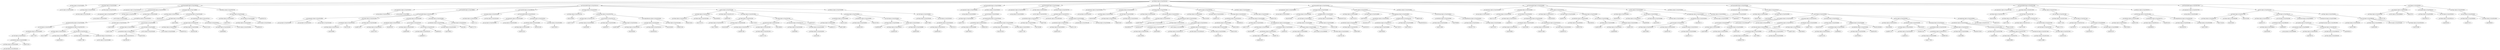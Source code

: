 strict digraph  {
<_ast.Str object at 0xa33434d50>;
<_ast.Expr object at 0xa33434b50>;
<_ast.Store object at 0x10295c290>;
<_ast.Name object at 0xa334342d0>;
<_ast.Num object at 0xa33434290>;
<_ast.Assign object at 0xa33019850>;
<_ast.arguments object at 0xa33434510>;
<_ast.arg object at 0xa33434810>;
<_ast.arguments object at 0xa33434450>;
<_ast.Str object at 0xa33434890>;
<_ast.Expr object at 0xa334343d0>;
<_ast.Load object at 0x10295c1d0>;
<_ast.Name object at 0xa33434a90>;
<_ast.Attribute object at 0xa334346d0>;
Load9797434;
<_ast.Call object at 0xa33434a10>;
<_ast.Attribute object at 0xa33434650>;
Load7737637;
<_ast.Call object at 0xa33434990>;
<_ast.Name object at 0xa33434b10>;
Store213899;
<_ast.Name object at 0xa33434b90>;
Load2204333;
<_ast.Name object at 0xa33434850>;
Load3077008;
<_ast.Str object at 0xa334348d0>;
<_ast.keyword object at 0xa33434c10>;
<_ast.Call object at 0xa334347d0>;
<_ast.comprehension object at 0xa33434750>;
<_ast.GeneratorExp object at 0xa334345d0>;
<_ast.YieldFrom object at 0xa33434910>;
<_ast.Expr object at 0xa33434490>;
<_ast.FunctionDef object at 0xa334341d0>;
<_ast.Name object at 0xa33436a50>;
Store6545791;
<_ast.Name object at 0xa33434c50>;
Load5209646;
<_ast.Name object at 0xa33434d90>;
Load2114481;
<_ast.Name object at 0xa33434710>;
Load7890128;
<_ast.Attribute object at 0xa33434550>;
Load3235025;
<_ast.Str object at 0xa33434cd0>;
<_ast.Str object at 0xa33434ed0>;
<_ast.Call object at 0xa33434f50>;
<_ast.Call object at 0xa334340d0>;
<_ast.Tuple object at 0xa33434950>;
Load3139084;
<_ast.Name object at 0xa33434690>;
Store6978214;
<_ast.Name object at 0xa334349d0>;
Store4501008;
<_ast.Tuple object at 0xa33434790>;
Store5125183;
<_ast.Name object at 0xa33434350>;
Load9568061;
<_ast.Str object at 0xa33434590>;
<_ast.Call object at 0xa33434610>;
<_ast.comprehension object at 0xa1ad7cb10>;
<_ast.ListComp object at 0xa33434c90>;
<_ast.Assign object at 0xa17a0df50>;
<_ast.Name object at 0xa33434d10>;
Load2245813;
<_ast.Name object at 0xa334344d0>;
Load8046232;
<_ast.Str object at 0xa33434e50>;
<_ast.Call object at 0xa33434bd0>;
<_ast.Tuple object at 0xa33434a50>;
Load3381762;
<_ast.Return object at 0xa33035790>;
<_ast.FunctionDef object at 0xa19462f10>;
<_ast.arg object at 0xa33434050>;
<_ast.arg object at 0xa333fff50>;
<_ast.arguments object at 0xa33434f10>;
<_ast.arg object at 0xa33432f50>;
<_ast.arg object at 0xa33432f10>;
<_ast.arg object at 0xa33432ed0>;
<_ast.arguments object at 0xa33432f90>;
<_ast.Name object at 0xa33432e10>;
Load1464983;
<_ast.Attribute object at 0xa33432e50>;
Store792166;
<_ast.Name object at 0xa33432dd0>;
Load8874329;
<_ast.Assign object at 0xa33432e90>;
<_ast.Name object at 0xa33432d10>;
Load1073872;
<_ast.Attribute object at 0xa33432d50>;
Store9633557;
<_ast.Name object at 0xa33432c90>;
Load9039058;
<_ast.Name object at 0xa33432c10>;
Load6966727;
<_ast.List object at 0xa33432c50>;
Load965443;
<_ast.Call object at 0xa33432cd0>;
<_ast.Assign object at 0xa33432d90>;
<_ast.Name object at 0xa33432b50>;
Load7049814;
<_ast.Attribute object at 0xa33432b90>;
Store2681;
<_ast.Name object at 0xa33432b10>;
Load6731778;
<_ast.Assign object at 0xa33432bd0>;
<_ast.FunctionDef object at 0xa33432fd0>;
<_ast.ClassDef object at 0xa333ff650>;
<_ast.Name object at 0xa33432a90>;
Store272112;
<_ast.Num object at 0xa33432a50>;
<_ast.Assign object at 0xa33432ad0>;
<_ast.arg object at 0xa33432990>;
<_ast.arg object at 0xa33432950>;
<_ast.arguments object at 0xa334329d0>;
<_ast.Name object at 0xa33432890>;
Load5914216;
<_ast.Attribute object at 0xa334328d0>;
Store9104108;
<_ast.Name object at 0xa33432850>;
Load3789194;
<_ast.Assign object at 0xa33432910>;
<_ast.FunctionDef object at 0xa33432a10>;
<_ast.ClassDef object at 0xa28d881d0>;
<_ast.Name object at 0xa334327d0>;
Store2226059;
<_ast.Name object at 0xa33432750>;
Load2275128;
<_ast.Name object at 0xa334326d0>;
Load5363807;
<_ast.Name object at 0xa33432690>;
Load9582877;
<_ast.Name object at 0xa33432610>;
Load9879864;
<_ast.Call object at 0xa33432710>;
<_ast.Name object at 0xa33432550>;
Store5938364;
<_ast.Name object at 0xa33432510>;
Store9626354;
<_ast.Tuple object at 0xa33432590>;
Store8169409;
<_ast.Name object at 0xa334324d0>;
Load6023168;
<_ast.comprehension object at 0xa334325d0>;
<_ast.DictComp object at 0xa33432790>;
<_ast.Assign object at 0xa33432810>;
<_ast.Name object at 0xa33432410>;
Store6524618;
<_ast.Name object at 0xa334323d0>;
Store7457679;
<_ast.Tuple object at 0xa33432450>;
Store4838553;
<_ast.Name object at 0xa3301c110>;
Load8205282;
<_ast.Name object at 0xa33432310>;
Store7780485;
<_ast.Name object at 0xa334322d0>;
Store3626955;
<_ast.Tuple object at 0xa33432350>;
Store3736333;
<_ast.Name object at 0xa33432210>;
Load3907438;
<_ast.Name object at 0xa33432190>;
Load7417220;
<_ast.Index object at 0xa334321d0>;
<_ast.Subscript object at 0xa33432250>;
Load1468828;
<_ast.Name object at 0xa334320d0>;
Load400995;
<_ast.Name object at 0xa33432050>;
Load334295;
<_ast.Index object at 0xa33432090>;
<_ast.Subscript object at 0xa33432110>;
Load8003173;
<_ast.Tuple object at 0xa33432290>;
Load9163237;
<_ast.Assign object at 0xa33432390>;
<_ast.Name object at 0xa33430f90>;
Load6743690;
<_ast.Attribute object at 0xa33430fd0>;
Store3514189;
<_ast.Name object at 0xa33430f10>;
Load4441456;
<_ast.Attribute object at 0xa33430f50>;
Store2587992;
<_ast.Name object at 0xa33430e90>;
Load9990493;
<_ast.Name object at 0xa33430e10>;
Load4952529;
<_ast.Name object at 0xa33430dd0>;
Load9455368;
<_ast.Set object at 0xa33430e50>;
<_ast.Call object at 0xa33430ed0>;
<_ast.Assign object at 0xa3334d950>;
<_ast.For object at 0xa33432490>;
<_ast.Name object at 0xa33430cd0>;
Load3776835;
<_ast.Name object at 0xa33430c10>;
Load9950185;
<_ast.Attribute object at 0xa33430c50>;
Load754213;
<_ast.Call object at 0xa33430c90>;
<_ast.Call object at 0xa33430d50>;
<_ast.Return object at 0xa33430d90>;
<_ast.FunctionDef object at 0xa33434110>;
<_ast.arg object at 0xa33430b50>;
<_ast.arguments object at 0xa33430b90>;
<_ast.Name object at 0xa33430a90>;
Load5375321;
<_ast.Name object at 0xa334309d0>;
Load9709870;
<_ast.Attribute object at 0xa33430a10>;
Load8633426;
<_ast.Name object at 0xa33430950>;
Store1497436;
<_ast.Name object at 0xa33430910>;
Load1577526;
<_ast.comprehension object at 0xa33430990>;
<_ast.GeneratorExp object at 0xa33430a50>;
<_ast.Call object at 0xa33430ad0>;
<_ast.Return object at 0xa33430b10>;
<_ast.FunctionDef object at 0xa33430bd0>;
<_ast.arg object at 0xa33430850>;
<_ast.arguments object at 0xa33430890>;
<_ast.Str object at 0xa334307d0>;
<_ast.Expr object at 0xa33430810>;
<_ast.Name object at 0xa334306d0>;
Load7494388;
<_ast.Attribute object at 0xa33430710>;
Load374581;
<_ast.FloorDiv object at 0x1029615d0>;
<_ast.Name object at 0xa33430610>;
Load8325418;
<_ast.Attribute object at 0xa33430650>;
Load3411165;
<_ast.Add object at 0x10295cc90>;
<_ast.Num object at 0xa334305d0>;
<_ast.BinOp object at 0xa33430690>;
<_ast.BinOp object at 0xa33430750>;
<_ast.Return object at 0xa33430790>;
<_ast.FunctionDef object at 0xa334308d0>;
<_ast.arg object at 0xa33430550>;
<_ast.arguments object at 0xa33430590>;
<_ast.Name object at 0xa334304d0>;
Store9418650;
<_ast.Name object at 0xa33430450>;
Load9143457;
<_ast.Name object at 0xa33430410>;
Load3650306;
<_ast.Call object at 0xa33430490>;
<_ast.Assign object at 0xa33430510>;
<_ast.Name object at 0xa33430390>;
Store2663798;
<_ast.Name object at 0xa33430310>;
Load9679598;
<_ast.Name object at 0xa33430290>;
Store4898143;
<_ast.Name object at 0xa33430250>;
Load2865109;
<_ast.Name object at 0xa33430190>;
Load1292995;
<_ast.Attribute object at 0xa334301d0>;
Load5938360;
<_ast.Gt object at 0x102961d90>;
<_ast.Name object at 0xa33430110>;
Load8070322;
<_ast.Mult object at 0x10295ce10>;
<_ast.Name object at 0xa334300d0>;
Load2165332;
<_ast.BinOp object at 0xa33430150>;
<_ast.Compare object at 0xa33430210>;
<_ast.comprehension object at 0xa334302d0>;
<_ast.ListComp object at 0xa33430350>;
<_ast.Assign object at 0xa334303d0>;
<_ast.Name object at 0xa33430090>;
Store2228109;
<_ast.Name object at 0xa33430050>;
Load8533116;
<_ast.Name object at 0xa3342df90>;
Load2155302;
<_ast.Attribute object at 0xa3342db90>;
Load9104298;
<_ast.Attribute object at 0xa3342dc10>;
Store6669223;
<_ast.Name object at 0xa3342df10>;
Load6173213;
<_ast.Name object at 0xa3342de90>;
Store5029898;
<_ast.Name object at 0xa3342ddd0>;
Load8181827;
<_ast.Attribute object at 0xa3342de10>;
Load861744;
<_ast.Attribute object at 0xa3342de50>;
Load569126;
<_ast.Name object at 0xa3342dd50>;
Load6204339;
<_ast.In object at 0x1029690d0>;
<_ast.Name object at 0xa3342dd10>;
Load7301148;
<_ast.Compare object at 0xa3342dd90>;
<_ast.comprehension object at 0xa3342ded0>;
<_ast.ListComp object at 0xa3342df50>;
<_ast.Assign object at 0xa33391cd0>;
<_ast.For object at 0xa333bb550>;
<_ast.Name object at 0xa3342dc90>;
Load2679746;
<_ast.Return object at 0xa3342dcd0>;
<_ast.FunctionDef object at 0xa330353d0>;
<_ast.arg object at 0xa3342db10>;
<_ast.arguments object at 0xa3342db50>;
<_ast.Name object at 0xa3342da90>;
Store2942682;
<_ast.Name object at 0xa3342d9d0>;
Load667917;
<_ast.Name object at 0xa3342d990>;
Load2331388;
<_ast.Call object at 0xa3342da10>;
<_ast.Num object at 0xa3342d950>;
<_ast.BinOp object at 0xa3342da50>;
FloorDiv6073219;
<_ast.Assign object at 0xa3342dad0>;
<_ast.Name object at 0xa3342d8d0>;
Store7301378;
<_ast.Name object at 0xa3342d890>;
Load4786100;
<_ast.Name object at 0xa3342d790>;
Load8193687;
<_ast.Attribute object at 0xa3342d7d0>;
Load5039474;
<_ast.Attribute object at 0xa3342d810>;
Store4061074;
<_ast.Name object at 0xa3342d6d0>;
Load9788300;
<_ast.Attribute object at 0xa3342d710>;
Load1700575;
<_ast.Name object at 0xa3342d690>;
Load2793910;
<_ast.BinOp object at 0xa3342d750>;
FloorDiv8526124;
<_ast.AugAssign object at 0xa3342d850>;
Add9334180;
<_ast.For object at 0xa3342d910>;
<_ast.Name object at 0xa3342d590>;
Load2114848;
<_ast.Attribute object at 0xa3342d5d0>;
Load7960609;
<_ast.Name object at 0xa3342d510>;
Store3017750;
<_ast.Name object at 0xa3342d4d0>;
Load7970027;
<_ast.comprehension object at 0xa3342d550>;
<_ast.SetComp object at 0xa3342d610>;
<_ast.Return object at 0xa3342d650>;
<_ast.FunctionDef object at 0xa3342dc50>;
<_ast.arg object at 0xa3342d410>;
<_ast.arguments object at 0xa3342d450>;
<_ast.Name object at 0xa3342d390>;
Store7221745;
<_ast.Name object at 0xa3342d310>;
Load498792;
<_ast.Name object at 0xa3342d250>;
Load2363884;
<_ast.Attribute object at 0xa3342d290>;
Load4329902;
<_ast.Name object at 0xa3342d1d0>;
Store3074568;
<_ast.Name object at 0xa3342d190>;
Load4959716;
<_ast.comprehension object at 0xa3342d210>;
<_ast.GeneratorExp object at 0xa3342d2d0>;
<_ast.Call object at 0xa3342d350>;
<_ast.Assign object at 0xa3342d3d0>;
<_ast.Name object at 0xa3342d110>;
Store5395189;
<_ast.Name object at 0xa3342d0d0>;
Load5007109;
<_ast.Name object at 0xa333f67d0>;
Load6478758;
<_ast.Attribute object at 0xa332acdd0>;
Store5689331;
<_ast.Name object at 0xa33429f90>;
Load6420599;
<_ast.Name object at 0xa33429f10>;
Load8396059;
<_ast.Attribute object at 0xa33429f50>;
Load8521818;
<_ast.Call object at 0xa33429fd0>;
<_ast.Assign object at 0xa3342d090>;
<_ast.For object at 0xa3342d150>;
<_ast.Name object at 0xa33429e90>;
Store6330979;
<_ast.Name object at 0xa33429e10>;
Load4993065;
<_ast.Name object at 0xa33429dd0>;
Load1348792;
<_ast.Num object at 0xa33429d90>;
<_ast.Call object at 0xa33429e50>;
<_ast.Name object at 0xa33429c90>;
Load5140803;
<_ast.Name object at 0xa33429c50>;
Load2847933;
<_ast.Name object at 0xa33429bd0>;
Load2642273;
<_ast.keyword object at 0xa33429c10>;
<_ast.Call object at 0xa33429cd0>;
<_ast.Attribute object at 0xa33429d10>;
Store4066737;
<_ast.Num object at 0xa33429b90>;
<_ast.AugAssign object at 0xa33429d50>;
Add5606977;
<_ast.For object at 0xa33429ed0>;
<_ast.Name object at 0xa33429b10>;
Load9630780;
<_ast.Return object at 0xa33429b50>;
<_ast.FunctionDef object at 0xa3342d490>;
<_ast.arg object at 0xa33429a50>;
<_ast.arguments object at 0xa33429a90>;
<_ast.Name object at 0xa334299d0>;
Store8274853;
<_ast.Name object at 0xa33429990>;
Load1566828;
<_ast.Name object at 0xa33429890>;
Load4780084;
<_ast.Name object at 0xa33429810>;
Load4097991;
<_ast.Attribute object at 0xa33429850>;
Load6761905;
<_ast.Call object at 0xa334298d0>;
<_ast.Eq object at 0x102961a90>;
<_ast.Num object at 0xa33429790>;
<_ast.Compare object at 0xa33429910>;
<_ast.Name object at 0xa33429650>;
Load9407790;
<_ast.Attribute object at 0xa33429690>;
Load1788901;
<_ast.Num object at 0xa334295d0>;
<_ast.Index object at 0xa33429610>;
<_ast.Subscript object at 0xa334296d0>;
Load9757405;
<_ast.Attribute object at 0xa33429710>;
Store9752789;
<_ast.Name object at 0xa33429550>;
Load1048615;
<_ast.Attribute object at 0xa33429590>;
Load8577026;
<_ast.Assign object at 0xa33429750>;
<_ast.Name object at 0xa334294d0>;
Store4978974;
<_ast.Name object at 0xa33429410>;
Load7811032;
<_ast.Attribute object at 0xa33429450>;
Load8088613;
<_ast.Name object at 0xa33429390>;
Load7005002;
<_ast.Attribute object at 0xa334293d0>;
Load5910876;
<_ast.BinOp object at 0xa33429490>;
FloorDiv3849496;
<_ast.Assign object at 0xa33429510>;
<_ast.Name object at 0xa33429310>;
Store4488461;
<_ast.Name object at 0xa33429250>;
Load9957279;
<_ast.Attribute object at 0xa33429290>;
Load1954878;
<_ast.Name object at 0xa33429190>;
Load962613;
<_ast.Attribute object at 0xa334291d0>;
Store8427621;
<_ast.Name object at 0xa334290d0>;
Load2777393;
<_ast.Attribute object at 0xa33429110>;
Load8801855;
<_ast.Name object at 0xa33429090>;
Load520806;
<_ast.BinOp object at 0xa33429150>;
FloorDiv6720937;
<_ast.Assign object at 0xa33429210>;
<_ast.For object at 0xa33429350>;
<_ast.Name object at 0xa33427f90>;
Load8245096;
<_ast.Name object at 0xa33427f10>;
Load9230080;
<_ast.Attribute object at 0xa33427f50>;
Load9410216;
<_ast.Name object at 0xa33427e50>;
Load1314668;
<_ast.keyword object at 0xa33427ed0>;
<_ast.Call object at 0xa33427fd0>;
<_ast.Attribute object at 0xa33345ad0>;
Store1284280;
<_ast.Num object at 0xa33427e10>;
<_ast.AugAssign object at 0xa33429050>;
Add245278;
<_ast.If object at 0xa33429950>;
<_ast.For object at 0xa33429a10>;
<_ast.FunctionDef object at 0xa33429ad0>;
<_ast.arguments object at 0xa33427d90>;
<_ast.Name object at 0xa33427d10>;
Store3106903;
<_ast.Name object at 0xa33427c90>;
Load7215812;
<_ast.Name object at 0xa33427c10>;
Load7251463;
<_ast.Name object at 0xa33427b50>;
Load2053165;
<_ast.Call object at 0xa33427b90>;
<_ast.Starred object at 0xa33427bd0>;
Load1147745;
<_ast.Call object at 0xa33427c50>;
<_ast.Call object at 0xa33427cd0>;
<_ast.Assign object at 0xa33427d50>;
<_ast.Name object at 0xa33427a90>;
Load4771240;
<_ast.Name object at 0xa33427a10>;
Load7690147;
<_ast.Name object at 0xa3309d050>;
Load1843974;
<_ast.Name object at 0xa3309d0d0>;
Load5501297;
<_ast.Call object at 0xa3309d390>;
<_ast.Call object at 0xa33427a50>;
<_ast.Call object at 0xa33427ad0>;
<_ast.Expr object at 0xa33427b10>;
<_ast.Name object at 0xa19528a10>;
Load5763945;
<_ast.Attribute object at 0xa3301ed90>;
Load5521928;
<_ast.Name object at 0xa33052110>;
Load9488913;
<_ast.Attribute object at 0xa32b44710>;
Load4922435;
<_ast.Name object at 0xa330520d0>;
Store3038704;
<_ast.Name object at 0xa33052090>;
Load2233059;
<_ast.comprehension object at 0xa33052050>;
<_ast.DictComp object at 0xa3301e3d0>;
<_ast.Return object at 0xa3309d750>;
<_ast.FunctionDef object at 0xa33427dd0>;
<_ast.arg object at 0xa32b1de90>;
<_ast.arguments object at 0xa32b197d0>;
<_ast.Name object at 0xa32b6c250>;
Store7345180;
<_ast.Name object at 0xa32b6cfd0>;
Store9160847;
<_ast.Tuple object at 0xa32b720d0>;
Store1623568;
<_ast.Name object at 0xa330a3410>;
Load9410175;
<_ast.Name object at 0xa3308bf10>;
Load3585963;
<_ast.Attribute object at 0xa3308b190>;
Load9985897;
<_ast.Call object at 0xa330a33d0>;
<_ast.arg object at 0xa32b6ed90>;
<_ast.arguments object at 0xa32b6e990>;
<_ast.Name object at 0xa3306e290>;
Load7965752;
<_ast.Num object at 0xa32b39190>;
<_ast.Index object at 0xa33085510>;
<_ast.Subscript object at 0xa330815d0>;
Load3490318;
<_ast.Lambda object at 0xa33074c50>;
<_ast.keyword object at 0xa33098850>;
<_ast.NameConstant object at 0xa33061990>;
<_ast.keyword object at 0xa33078b90>;
<_ast.Call object at 0xa32b6cc10>;
<_ast.Name object at 0xa32b56590>;
Load7675996;
<_ast.Name object at 0xa33069390>;
Load5929603;
<_ast.Str object at 0xa33020ad0>;
<_ast.Name object at 0xa33020190>;
Load7676388;
<_ast.Call object at 0xa32fdb290>;
<_ast.Expr object at 0xa3335e650>;
<_ast.For object at 0xa32b13910>;
<_ast.FunctionDef object at 0xa33037050>;
<_ast.Name object at 0xa33054fd0>;
Load1701764;
<_ast.Str object at 0xa32b68b50>;
<_ast.Compare object at 0xa33020f50>;
Eq4447876;
<_ast.Name object at 0xa33035f90>;
Store3036170;
<_ast.Name object at 0xa33035110>;
Load5558163;
<_ast.Call object at 0xa33035610>;
<_ast.Assign object at 0xa33035c10>;
<_ast.Name object at 0xa33056050>;
Load2074747;
<_ast.Name object at 0xa3302c850>;
Load7898239;
<_ast.Call object at 0xa330355d0>;
<_ast.Expr object at 0xa33035650>;
<_ast.If object at 0xa33020f10>;
<_ast.Module object at 0xa33434150>;
<_ast.Expr object at 0xa33434b50> -> <_ast.Str object at 0xa33434d50>;
<_ast.Name object at 0xa334342d0> -> <_ast.Store object at 0x10295c290>;
<_ast.Assign object at 0xa33019850> -> <_ast.Name object at 0xa334342d0>;
<_ast.Assign object at 0xa33019850> -> <_ast.Num object at 0xa33434290>;
<_ast.arguments object at 0xa33434450> -> <_ast.arg object at 0xa33434810>;
<_ast.Expr object at 0xa334343d0> -> <_ast.Str object at 0xa33434890>;
<_ast.Name object at 0xa33434a90> -> <_ast.Load object at 0x10295c1d0>;
<_ast.Attribute object at 0xa334346d0> -> <_ast.Name object at 0xa33434a90>;
<_ast.Attribute object at 0xa334346d0> -> Load9797434;
<_ast.Call object at 0xa33434a10> -> <_ast.Attribute object at 0xa334346d0>;
<_ast.Attribute object at 0xa33434650> -> <_ast.Call object at 0xa33434a10>;
<_ast.Attribute object at 0xa33434650> -> Load7737637;
<_ast.Call object at 0xa33434990> -> <_ast.Attribute object at 0xa33434650>;
<_ast.Name object at 0xa33434b10> -> Store213899;
<_ast.Name object at 0xa33434b90> -> Load2204333;
<_ast.Name object at 0xa33434850> -> Load3077008;
<_ast.keyword object at 0xa33434c10> -> <_ast.Str object at 0xa334348d0>;
<_ast.Call object at 0xa334347d0> -> <_ast.Name object at 0xa33434b90>;
<_ast.Call object at 0xa334347d0> -> <_ast.Name object at 0xa33434850>;
<_ast.Call object at 0xa334347d0> -> <_ast.keyword object at 0xa33434c10>;
<_ast.comprehension object at 0xa33434750> -> <_ast.Name object at 0xa33434b10>;
<_ast.comprehension object at 0xa33434750> -> <_ast.Call object at 0xa334347d0>;
<_ast.GeneratorExp object at 0xa334345d0> -> <_ast.Call object at 0xa33434990>;
<_ast.GeneratorExp object at 0xa334345d0> -> <_ast.comprehension object at 0xa33434750>;
<_ast.YieldFrom object at 0xa33434910> -> <_ast.GeneratorExp object at 0xa334345d0>;
<_ast.Expr object at 0xa33434490> -> <_ast.YieldFrom object at 0xa33434910>;
<_ast.FunctionDef object at 0xa334341d0> -> <_ast.arguments object at 0xa33434450>;
<_ast.FunctionDef object at 0xa334341d0> -> <_ast.Expr object at 0xa334343d0>;
<_ast.FunctionDef object at 0xa334341d0> -> <_ast.Expr object at 0xa33434490>;
<_ast.Name object at 0xa33436a50> -> Store6545791;
<_ast.Name object at 0xa33434c50> -> Load5209646;
<_ast.Name object at 0xa33434d90> -> Load2114481;
<_ast.Name object at 0xa33434710> -> Load7890128;
<_ast.Attribute object at 0xa33434550> -> <_ast.Name object at 0xa33434710>;
<_ast.Attribute object at 0xa33434550> -> Load3235025;
<_ast.Call object at 0xa33434f50> -> <_ast.Attribute object at 0xa33434550>;
<_ast.Call object at 0xa33434f50> -> <_ast.Str object at 0xa33434cd0>;
<_ast.Call object at 0xa33434f50> -> <_ast.Str object at 0xa33434ed0>;
<_ast.Call object at 0xa334340d0> -> <_ast.Name object at 0xa33434d90>;
<_ast.Call object at 0xa334340d0> -> <_ast.Call object at 0xa33434f50>;
<_ast.Tuple object at 0xa33434950> -> <_ast.Name object at 0xa33434c50>;
<_ast.Tuple object at 0xa33434950> -> <_ast.Call object at 0xa334340d0>;
<_ast.Tuple object at 0xa33434950> -> Load3139084;
<_ast.Name object at 0xa33434690> -> Store6978214;
<_ast.Name object at 0xa334349d0> -> Store4501008;
<_ast.Tuple object at 0xa33434790> -> <_ast.Name object at 0xa33434690>;
<_ast.Tuple object at 0xa33434790> -> <_ast.Name object at 0xa334349d0>;
<_ast.Tuple object at 0xa33434790> -> Store5125183;
<_ast.Name object at 0xa33434350> -> Load9568061;
<_ast.Call object at 0xa33434610> -> <_ast.Name object at 0xa33434350>;
<_ast.Call object at 0xa33434610> -> <_ast.Str object at 0xa33434590>;
<_ast.comprehension object at 0xa1ad7cb10> -> <_ast.Tuple object at 0xa33434790>;
<_ast.comprehension object at 0xa1ad7cb10> -> <_ast.Call object at 0xa33434610>;
<_ast.ListComp object at 0xa33434c90> -> <_ast.Tuple object at 0xa33434950>;
<_ast.ListComp object at 0xa33434c90> -> <_ast.comprehension object at 0xa1ad7cb10>;
<_ast.Assign object at 0xa17a0df50> -> <_ast.Name object at 0xa33436a50>;
<_ast.Assign object at 0xa17a0df50> -> <_ast.ListComp object at 0xa33434c90>;
<_ast.Name object at 0xa33434d10> -> Load2245813;
<_ast.Name object at 0xa334344d0> -> Load8046232;
<_ast.Call object at 0xa33434bd0> -> <_ast.Name object at 0xa334344d0>;
<_ast.Call object at 0xa33434bd0> -> <_ast.Str object at 0xa33434e50>;
<_ast.Tuple object at 0xa33434a50> -> <_ast.Name object at 0xa33434d10>;
<_ast.Tuple object at 0xa33434a50> -> <_ast.Call object at 0xa33434bd0>;
<_ast.Tuple object at 0xa33434a50> -> Load3381762;
<_ast.Return object at 0xa33035790> -> <_ast.Tuple object at 0xa33434a50>;
<_ast.FunctionDef object at 0xa19462f10> -> <_ast.arguments object at 0xa33434510>;
<_ast.FunctionDef object at 0xa19462f10> -> <_ast.FunctionDef object at 0xa334341d0>;
<_ast.FunctionDef object at 0xa19462f10> -> <_ast.Assign object at 0xa17a0df50>;
<_ast.FunctionDef object at 0xa19462f10> -> <_ast.Return object at 0xa33035790>;
<_ast.arguments object at 0xa33434f10> -> <_ast.arg object at 0xa33434050>;
<_ast.arguments object at 0xa33434f10> -> <_ast.arg object at 0xa333fff50>;
<_ast.arguments object at 0xa33432f90> -> <_ast.arg object at 0xa33432f50>;
<_ast.arguments object at 0xa33432f90> -> <_ast.arg object at 0xa33432f10>;
<_ast.arguments object at 0xa33432f90> -> <_ast.arg object at 0xa33432ed0>;
<_ast.Name object at 0xa33432e10> -> Load1464983;
<_ast.Attribute object at 0xa33432e50> -> <_ast.Name object at 0xa33432e10>;
<_ast.Attribute object at 0xa33432e50> -> Store792166;
<_ast.Name object at 0xa33432dd0> -> Load8874329;
<_ast.Assign object at 0xa33432e90> -> <_ast.Attribute object at 0xa33432e50>;
<_ast.Assign object at 0xa33432e90> -> <_ast.Name object at 0xa33432dd0>;
<_ast.Name object at 0xa33432d10> -> Load1073872;
<_ast.Attribute object at 0xa33432d50> -> <_ast.Name object at 0xa33432d10>;
<_ast.Attribute object at 0xa33432d50> -> Store9633557;
<_ast.Name object at 0xa33432c90> -> Load9039058;
<_ast.Name object at 0xa33432c10> -> Load6966727;
<_ast.List object at 0xa33432c50> -> <_ast.Name object at 0xa33432c10>;
<_ast.List object at 0xa33432c50> -> Load965443;
<_ast.Call object at 0xa33432cd0> -> <_ast.Name object at 0xa33432c90>;
<_ast.Call object at 0xa33432cd0> -> <_ast.List object at 0xa33432c50>;
<_ast.Assign object at 0xa33432d90> -> <_ast.Attribute object at 0xa33432d50>;
<_ast.Assign object at 0xa33432d90> -> <_ast.Call object at 0xa33432cd0>;
<_ast.Name object at 0xa33432b50> -> Load7049814;
<_ast.Attribute object at 0xa33432b90> -> <_ast.Name object at 0xa33432b50>;
<_ast.Attribute object at 0xa33432b90> -> Store2681;
<_ast.Name object at 0xa33432b10> -> Load6731778;
<_ast.Assign object at 0xa33432bd0> -> <_ast.Attribute object at 0xa33432b90>;
<_ast.Assign object at 0xa33432bd0> -> <_ast.Name object at 0xa33432b10>;
<_ast.FunctionDef object at 0xa33432fd0> -> <_ast.arguments object at 0xa33432f90>;
<_ast.FunctionDef object at 0xa33432fd0> -> <_ast.Assign object at 0xa33432e90>;
<_ast.FunctionDef object at 0xa33432fd0> -> <_ast.Assign object at 0xa33432d90>;
<_ast.FunctionDef object at 0xa33432fd0> -> <_ast.Assign object at 0xa33432bd0>;
<_ast.ClassDef object at 0xa333ff650> -> <_ast.FunctionDef object at 0xa33432fd0>;
<_ast.Name object at 0xa33432a90> -> Store272112;
<_ast.Assign object at 0xa33432ad0> -> <_ast.Name object at 0xa33432a90>;
<_ast.Assign object at 0xa33432ad0> -> <_ast.Num object at 0xa33432a50>;
<_ast.arguments object at 0xa334329d0> -> <_ast.arg object at 0xa33432990>;
<_ast.arguments object at 0xa334329d0> -> <_ast.arg object at 0xa33432950>;
<_ast.Name object at 0xa33432890> -> Load5914216;
<_ast.Attribute object at 0xa334328d0> -> <_ast.Name object at 0xa33432890>;
<_ast.Attribute object at 0xa334328d0> -> Store9104108;
<_ast.Name object at 0xa33432850> -> Load3789194;
<_ast.Assign object at 0xa33432910> -> <_ast.Attribute object at 0xa334328d0>;
<_ast.Assign object at 0xa33432910> -> <_ast.Name object at 0xa33432850>;
<_ast.FunctionDef object at 0xa33432a10> -> <_ast.arguments object at 0xa334329d0>;
<_ast.FunctionDef object at 0xa33432a10> -> <_ast.Assign object at 0xa33432910>;
<_ast.ClassDef object at 0xa28d881d0> -> <_ast.Assign object at 0xa33432ad0>;
<_ast.ClassDef object at 0xa28d881d0> -> <_ast.FunctionDef object at 0xa33432a10>;
<_ast.Name object at 0xa334327d0> -> Store2226059;
<_ast.Name object at 0xa33432750> -> Load2275128;
<_ast.Name object at 0xa334326d0> -> Load5363807;
<_ast.Name object at 0xa33432690> -> Load9582877;
<_ast.Name object at 0xa33432610> -> Load9879864;
<_ast.Call object at 0xa33432710> -> <_ast.Name object at 0xa334326d0>;
<_ast.Call object at 0xa33432710> -> <_ast.Name object at 0xa33432690>;
<_ast.Call object at 0xa33432710> -> <_ast.Name object at 0xa33432610>;
<_ast.Name object at 0xa33432550> -> Store5938364;
<_ast.Name object at 0xa33432510> -> Store9626354;
<_ast.Tuple object at 0xa33432590> -> <_ast.Name object at 0xa33432550>;
<_ast.Tuple object at 0xa33432590> -> <_ast.Name object at 0xa33432510>;
<_ast.Tuple object at 0xa33432590> -> Store8169409;
<_ast.Name object at 0xa334324d0> -> Load6023168;
<_ast.comprehension object at 0xa334325d0> -> <_ast.Tuple object at 0xa33432590>;
<_ast.comprehension object at 0xa334325d0> -> <_ast.Name object at 0xa334324d0>;
<_ast.DictComp object at 0xa33432790> -> <_ast.Name object at 0xa33432750>;
<_ast.DictComp object at 0xa33432790> -> <_ast.Call object at 0xa33432710>;
<_ast.DictComp object at 0xa33432790> -> <_ast.comprehension object at 0xa334325d0>;
<_ast.Assign object at 0xa33432810> -> <_ast.Name object at 0xa334327d0>;
<_ast.Assign object at 0xa33432810> -> <_ast.DictComp object at 0xa33432790>;
<_ast.Name object at 0xa33432410> -> Store6524618;
<_ast.Name object at 0xa334323d0> -> Store7457679;
<_ast.Tuple object at 0xa33432450> -> <_ast.Name object at 0xa33432410>;
<_ast.Tuple object at 0xa33432450> -> <_ast.Name object at 0xa334323d0>;
<_ast.Tuple object at 0xa33432450> -> Store4838553;
<_ast.Name object at 0xa3301c110> -> Load8205282;
<_ast.Name object at 0xa33432310> -> Store7780485;
<_ast.Name object at 0xa334322d0> -> Store3626955;
<_ast.Tuple object at 0xa33432350> -> <_ast.Name object at 0xa33432310>;
<_ast.Tuple object at 0xa33432350> -> <_ast.Name object at 0xa334322d0>;
<_ast.Tuple object at 0xa33432350> -> Store3736333;
<_ast.Name object at 0xa33432210> -> Load3907438;
<_ast.Name object at 0xa33432190> -> Load7417220;
<_ast.Index object at 0xa334321d0> -> <_ast.Name object at 0xa33432190>;
<_ast.Subscript object at 0xa33432250> -> <_ast.Name object at 0xa33432210>;
<_ast.Subscript object at 0xa33432250> -> <_ast.Index object at 0xa334321d0>;
<_ast.Subscript object at 0xa33432250> -> Load1468828;
<_ast.Name object at 0xa334320d0> -> Load400995;
<_ast.Name object at 0xa33432050> -> Load334295;
<_ast.Index object at 0xa33432090> -> <_ast.Name object at 0xa33432050>;
<_ast.Subscript object at 0xa33432110> -> <_ast.Name object at 0xa334320d0>;
<_ast.Subscript object at 0xa33432110> -> <_ast.Index object at 0xa33432090>;
<_ast.Subscript object at 0xa33432110> -> Load8003173;
<_ast.Tuple object at 0xa33432290> -> <_ast.Subscript object at 0xa33432250>;
<_ast.Tuple object at 0xa33432290> -> <_ast.Subscript object at 0xa33432110>;
<_ast.Tuple object at 0xa33432290> -> Load9163237;
<_ast.Assign object at 0xa33432390> -> <_ast.Tuple object at 0xa33432350>;
<_ast.Assign object at 0xa33432390> -> <_ast.Tuple object at 0xa33432290>;
<_ast.Name object at 0xa33430f90> -> Load6743690;
<_ast.Attribute object at 0xa33430fd0> -> <_ast.Name object at 0xa33430f90>;
<_ast.Attribute object at 0xa33430fd0> -> Store3514189;
<_ast.Name object at 0xa33430f10> -> Load4441456;
<_ast.Attribute object at 0xa33430f50> -> <_ast.Name object at 0xa33430f10>;
<_ast.Attribute object at 0xa33430f50> -> Store2587992;
<_ast.Name object at 0xa33430e90> -> Load9990493;
<_ast.Name object at 0xa33430e10> -> Load4952529;
<_ast.Name object at 0xa33430dd0> -> Load9455368;
<_ast.Set object at 0xa33430e50> -> <_ast.Name object at 0xa33430e10>;
<_ast.Set object at 0xa33430e50> -> <_ast.Name object at 0xa33430dd0>;
<_ast.Call object at 0xa33430ed0> -> <_ast.Name object at 0xa33430e90>;
<_ast.Call object at 0xa33430ed0> -> <_ast.Set object at 0xa33430e50>;
<_ast.Assign object at 0xa3334d950> -> <_ast.Attribute object at 0xa33430fd0>;
<_ast.Assign object at 0xa3334d950> -> <_ast.Attribute object at 0xa33430f50>;
<_ast.Assign object at 0xa3334d950> -> <_ast.Call object at 0xa33430ed0>;
<_ast.For object at 0xa33432490> -> <_ast.Tuple object at 0xa33432450>;
<_ast.For object at 0xa33432490> -> <_ast.Name object at 0xa3301c110>;
<_ast.For object at 0xa33432490> -> <_ast.Assign object at 0xa33432390>;
<_ast.For object at 0xa33432490> -> <_ast.Assign object at 0xa3334d950>;
<_ast.Name object at 0xa33430cd0> -> Load3776835;
<_ast.Name object at 0xa33430c10> -> Load9950185;
<_ast.Attribute object at 0xa33430c50> -> <_ast.Name object at 0xa33430c10>;
<_ast.Attribute object at 0xa33430c50> -> Load754213;
<_ast.Call object at 0xa33430c90> -> <_ast.Attribute object at 0xa33430c50>;
<_ast.Call object at 0xa33430d50> -> <_ast.Name object at 0xa33430cd0>;
<_ast.Call object at 0xa33430d50> -> <_ast.Call object at 0xa33430c90>;
<_ast.Return object at 0xa33430d90> -> <_ast.Call object at 0xa33430d50>;
<_ast.FunctionDef object at 0xa33434110> -> <_ast.arguments object at 0xa33434f10>;
<_ast.FunctionDef object at 0xa33434110> -> <_ast.ClassDef object at 0xa333ff650>;
<_ast.FunctionDef object at 0xa33434110> -> <_ast.ClassDef object at 0xa28d881d0>;
<_ast.FunctionDef object at 0xa33434110> -> <_ast.Assign object at 0xa33432810>;
<_ast.FunctionDef object at 0xa33434110> -> <_ast.For object at 0xa33432490>;
<_ast.FunctionDef object at 0xa33434110> -> <_ast.Return object at 0xa33430d90>;
<_ast.arguments object at 0xa33430b90> -> <_ast.arg object at 0xa33430b50>;
<_ast.Name object at 0xa33430a90> -> Load5375321;
<_ast.Name object at 0xa334309d0> -> Load9709870;
<_ast.Attribute object at 0xa33430a10> -> <_ast.Name object at 0xa334309d0>;
<_ast.Attribute object at 0xa33430a10> -> Load8633426;
<_ast.Name object at 0xa33430950> -> Store1497436;
<_ast.Name object at 0xa33430910> -> Load1577526;
<_ast.comprehension object at 0xa33430990> -> <_ast.Name object at 0xa33430950>;
<_ast.comprehension object at 0xa33430990> -> <_ast.Name object at 0xa33430910>;
<_ast.GeneratorExp object at 0xa33430a50> -> <_ast.Attribute object at 0xa33430a10>;
<_ast.GeneratorExp object at 0xa33430a50> -> <_ast.comprehension object at 0xa33430990>;
<_ast.Call object at 0xa33430ad0> -> <_ast.Name object at 0xa33430a90>;
<_ast.Call object at 0xa33430ad0> -> <_ast.GeneratorExp object at 0xa33430a50>;
<_ast.Return object at 0xa33430b10> -> <_ast.Call object at 0xa33430ad0>;
<_ast.FunctionDef object at 0xa33430bd0> -> <_ast.arguments object at 0xa33430b90>;
<_ast.FunctionDef object at 0xa33430bd0> -> <_ast.Return object at 0xa33430b10>;
<_ast.arguments object at 0xa33430890> -> <_ast.arg object at 0xa33430850>;
<_ast.Expr object at 0xa33430810> -> <_ast.Str object at 0xa334307d0>;
<_ast.Name object at 0xa334306d0> -> Load7494388;
<_ast.Attribute object at 0xa33430710> -> <_ast.Name object at 0xa334306d0>;
<_ast.Attribute object at 0xa33430710> -> Load374581;
<_ast.Name object at 0xa33430610> -> Load8325418;
<_ast.Attribute object at 0xa33430650> -> <_ast.Name object at 0xa33430610>;
<_ast.Attribute object at 0xa33430650> -> Load3411165;
<_ast.BinOp object at 0xa33430690> -> <_ast.Attribute object at 0xa33430650>;
<_ast.BinOp object at 0xa33430690> -> <_ast.Add object at 0x10295cc90>;
<_ast.BinOp object at 0xa33430690> -> <_ast.Num object at 0xa334305d0>;
<_ast.BinOp object at 0xa33430750> -> <_ast.Attribute object at 0xa33430710>;
<_ast.BinOp object at 0xa33430750> -> <_ast.FloorDiv object at 0x1029615d0>;
<_ast.BinOp object at 0xa33430750> -> <_ast.BinOp object at 0xa33430690>;
<_ast.Return object at 0xa33430790> -> <_ast.BinOp object at 0xa33430750>;
<_ast.FunctionDef object at 0xa334308d0> -> <_ast.arguments object at 0xa33430890>;
<_ast.FunctionDef object at 0xa334308d0> -> <_ast.Expr object at 0xa33430810>;
<_ast.FunctionDef object at 0xa334308d0> -> <_ast.Return object at 0xa33430790>;
<_ast.arguments object at 0xa33430590> -> <_ast.arg object at 0xa33430550>;
<_ast.Name object at 0xa334304d0> -> Store9418650;
<_ast.Name object at 0xa33430450> -> Load9143457;
<_ast.Name object at 0xa33430410> -> Load3650306;
<_ast.Call object at 0xa33430490> -> <_ast.Name object at 0xa33430450>;
<_ast.Call object at 0xa33430490> -> <_ast.Name object at 0xa33430410>;
<_ast.Assign object at 0xa33430510> -> <_ast.Name object at 0xa334304d0>;
<_ast.Assign object at 0xa33430510> -> <_ast.Call object at 0xa33430490>;
<_ast.Name object at 0xa33430390> -> Store2663798;
<_ast.Name object at 0xa33430310> -> Load9679598;
<_ast.Name object at 0xa33430290> -> Store4898143;
<_ast.Name object at 0xa33430250> -> Load2865109;
<_ast.Name object at 0xa33430190> -> Load1292995;
<_ast.Attribute object at 0xa334301d0> -> <_ast.Name object at 0xa33430190>;
<_ast.Attribute object at 0xa334301d0> -> Load5938360;
<_ast.Name object at 0xa33430110> -> Load8070322;
<_ast.Name object at 0xa334300d0> -> Load2165332;
<_ast.BinOp object at 0xa33430150> -> <_ast.Name object at 0xa33430110>;
<_ast.BinOp object at 0xa33430150> -> <_ast.Mult object at 0x10295ce10>;
<_ast.BinOp object at 0xa33430150> -> <_ast.Name object at 0xa334300d0>;
<_ast.Compare object at 0xa33430210> -> <_ast.Attribute object at 0xa334301d0>;
<_ast.Compare object at 0xa33430210> -> <_ast.Gt object at 0x102961d90>;
<_ast.Compare object at 0xa33430210> -> <_ast.BinOp object at 0xa33430150>;
<_ast.comprehension object at 0xa334302d0> -> <_ast.Name object at 0xa33430290>;
<_ast.comprehension object at 0xa334302d0> -> <_ast.Name object at 0xa33430250>;
<_ast.comprehension object at 0xa334302d0> -> <_ast.Compare object at 0xa33430210>;
<_ast.ListComp object at 0xa33430350> -> <_ast.Name object at 0xa33430310>;
<_ast.ListComp object at 0xa33430350> -> <_ast.comprehension object at 0xa334302d0>;
<_ast.Assign object at 0xa334303d0> -> <_ast.Name object at 0xa33430390>;
<_ast.Assign object at 0xa334303d0> -> <_ast.ListComp object at 0xa33430350>;
<_ast.Name object at 0xa33430090> -> Store2228109;
<_ast.Name object at 0xa33430050> -> Load8533116;
<_ast.Name object at 0xa3342df90> -> Load2155302;
<_ast.Attribute object at 0xa3342db90> -> <_ast.Name object at 0xa3342df90>;
<_ast.Attribute object at 0xa3342db90> -> Load9104298;
<_ast.Attribute object at 0xa3342dc10> -> <_ast.Attribute object at 0xa3342db90>;
<_ast.Attribute object at 0xa3342dc10> -> Store6669223;
<_ast.Name object at 0xa3342df10> -> Load6173213;
<_ast.Name object at 0xa3342de90> -> Store5029898;
<_ast.Name object at 0xa3342ddd0> -> Load8181827;
<_ast.Attribute object at 0xa3342de10> -> <_ast.Name object at 0xa3342ddd0>;
<_ast.Attribute object at 0xa3342de10> -> Load861744;
<_ast.Attribute object at 0xa3342de50> -> <_ast.Attribute object at 0xa3342de10>;
<_ast.Attribute object at 0xa3342de50> -> Load569126;
<_ast.Name object at 0xa3342dd50> -> Load6204339;
<_ast.Name object at 0xa3342dd10> -> Load7301148;
<_ast.Compare object at 0xa3342dd90> -> <_ast.Name object at 0xa3342dd50>;
<_ast.Compare object at 0xa3342dd90> -> <_ast.In object at 0x1029690d0>;
<_ast.Compare object at 0xa3342dd90> -> <_ast.Name object at 0xa3342dd10>;
<_ast.comprehension object at 0xa3342ded0> -> <_ast.Name object at 0xa3342de90>;
<_ast.comprehension object at 0xa3342ded0> -> <_ast.Attribute object at 0xa3342de50>;
<_ast.comprehension object at 0xa3342ded0> -> <_ast.Compare object at 0xa3342dd90>;
<_ast.ListComp object at 0xa3342df50> -> <_ast.Name object at 0xa3342df10>;
<_ast.ListComp object at 0xa3342df50> -> <_ast.comprehension object at 0xa3342ded0>;
<_ast.Assign object at 0xa33391cd0> -> <_ast.Attribute object at 0xa3342dc10>;
<_ast.Assign object at 0xa33391cd0> -> <_ast.ListComp object at 0xa3342df50>;
<_ast.For object at 0xa333bb550> -> <_ast.Name object at 0xa33430090>;
<_ast.For object at 0xa333bb550> -> <_ast.Name object at 0xa33430050>;
<_ast.For object at 0xa333bb550> -> <_ast.Assign object at 0xa33391cd0>;
<_ast.Name object at 0xa3342dc90> -> Load2679746;
<_ast.Return object at 0xa3342dcd0> -> <_ast.Name object at 0xa3342dc90>;
<_ast.FunctionDef object at 0xa330353d0> -> <_ast.arguments object at 0xa33430590>;
<_ast.FunctionDef object at 0xa330353d0> -> <_ast.Assign object at 0xa33430510>;
<_ast.FunctionDef object at 0xa330353d0> -> <_ast.Assign object at 0xa334303d0>;
<_ast.FunctionDef object at 0xa330353d0> -> <_ast.For object at 0xa333bb550>;
<_ast.FunctionDef object at 0xa330353d0> -> <_ast.Return object at 0xa3342dcd0>;
<_ast.arguments object at 0xa3342db50> -> <_ast.arg object at 0xa3342db10>;
<_ast.Name object at 0xa3342da90> -> Store2942682;
<_ast.Name object at 0xa3342d9d0> -> Load667917;
<_ast.Name object at 0xa3342d990> -> Load2331388;
<_ast.Call object at 0xa3342da10> -> <_ast.Name object at 0xa3342d9d0>;
<_ast.Call object at 0xa3342da10> -> <_ast.Name object at 0xa3342d990>;
<_ast.BinOp object at 0xa3342da50> -> <_ast.Call object at 0xa3342da10>;
<_ast.BinOp object at 0xa3342da50> -> FloorDiv6073219;
<_ast.BinOp object at 0xa3342da50> -> <_ast.Num object at 0xa3342d950>;
<_ast.Assign object at 0xa3342dad0> -> <_ast.Name object at 0xa3342da90>;
<_ast.Assign object at 0xa3342dad0> -> <_ast.BinOp object at 0xa3342da50>;
<_ast.Name object at 0xa3342d8d0> -> Store7301378;
<_ast.Name object at 0xa3342d890> -> Load4786100;
<_ast.Name object at 0xa3342d790> -> Load8193687;
<_ast.Attribute object at 0xa3342d7d0> -> <_ast.Name object at 0xa3342d790>;
<_ast.Attribute object at 0xa3342d7d0> -> Load5039474;
<_ast.Attribute object at 0xa3342d810> -> <_ast.Attribute object at 0xa3342d7d0>;
<_ast.Attribute object at 0xa3342d810> -> Store4061074;
<_ast.Name object at 0xa3342d6d0> -> Load9788300;
<_ast.Attribute object at 0xa3342d710> -> <_ast.Name object at 0xa3342d6d0>;
<_ast.Attribute object at 0xa3342d710> -> Load1700575;
<_ast.Name object at 0xa3342d690> -> Load2793910;
<_ast.BinOp object at 0xa3342d750> -> <_ast.Attribute object at 0xa3342d710>;
<_ast.BinOp object at 0xa3342d750> -> FloorDiv8526124;
<_ast.BinOp object at 0xa3342d750> -> <_ast.Name object at 0xa3342d690>;
<_ast.AugAssign object at 0xa3342d850> -> <_ast.Attribute object at 0xa3342d810>;
<_ast.AugAssign object at 0xa3342d850> -> Add9334180;
<_ast.AugAssign object at 0xa3342d850> -> <_ast.BinOp object at 0xa3342d750>;
<_ast.For object at 0xa3342d910> -> <_ast.Name object at 0xa3342d8d0>;
<_ast.For object at 0xa3342d910> -> <_ast.Name object at 0xa3342d890>;
<_ast.For object at 0xa3342d910> -> <_ast.AugAssign object at 0xa3342d850>;
<_ast.Name object at 0xa3342d590> -> Load2114848;
<_ast.Attribute object at 0xa3342d5d0> -> <_ast.Name object at 0xa3342d590>;
<_ast.Attribute object at 0xa3342d5d0> -> Load7960609;
<_ast.Name object at 0xa3342d510> -> Store3017750;
<_ast.Name object at 0xa3342d4d0> -> Load7970027;
<_ast.comprehension object at 0xa3342d550> -> <_ast.Name object at 0xa3342d510>;
<_ast.comprehension object at 0xa3342d550> -> <_ast.Name object at 0xa3342d4d0>;
<_ast.SetComp object at 0xa3342d610> -> <_ast.Attribute object at 0xa3342d5d0>;
<_ast.SetComp object at 0xa3342d610> -> <_ast.comprehension object at 0xa3342d550>;
<_ast.Return object at 0xa3342d650> -> <_ast.SetComp object at 0xa3342d610>;
<_ast.FunctionDef object at 0xa3342dc50> -> <_ast.arguments object at 0xa3342db50>;
<_ast.FunctionDef object at 0xa3342dc50> -> <_ast.Assign object at 0xa3342dad0>;
<_ast.FunctionDef object at 0xa3342dc50> -> <_ast.For object at 0xa3342d910>;
<_ast.FunctionDef object at 0xa3342dc50> -> <_ast.Return object at 0xa3342d650>;
<_ast.arguments object at 0xa3342d450> -> <_ast.arg object at 0xa3342d410>;
<_ast.Name object at 0xa3342d390> -> Store7221745;
<_ast.Name object at 0xa3342d310> -> Load498792;
<_ast.Name object at 0xa3342d250> -> Load2363884;
<_ast.Attribute object at 0xa3342d290> -> <_ast.Name object at 0xa3342d250>;
<_ast.Attribute object at 0xa3342d290> -> Load4329902;
<_ast.Name object at 0xa3342d1d0> -> Store3074568;
<_ast.Name object at 0xa3342d190> -> Load4959716;
<_ast.comprehension object at 0xa3342d210> -> <_ast.Name object at 0xa3342d1d0>;
<_ast.comprehension object at 0xa3342d210> -> <_ast.Name object at 0xa3342d190>;
<_ast.GeneratorExp object at 0xa3342d2d0> -> <_ast.Attribute object at 0xa3342d290>;
<_ast.GeneratorExp object at 0xa3342d2d0> -> <_ast.comprehension object at 0xa3342d210>;
<_ast.Call object at 0xa3342d350> -> <_ast.Name object at 0xa3342d310>;
<_ast.Call object at 0xa3342d350> -> <_ast.GeneratorExp object at 0xa3342d2d0>;
<_ast.Assign object at 0xa3342d3d0> -> <_ast.Name object at 0xa3342d390>;
<_ast.Assign object at 0xa3342d3d0> -> <_ast.Call object at 0xa3342d350>;
<_ast.Name object at 0xa3342d110> -> Store5395189;
<_ast.Name object at 0xa3342d0d0> -> Load5007109;
<_ast.Name object at 0xa333f67d0> -> Load6478758;
<_ast.Attribute object at 0xa332acdd0> -> <_ast.Name object at 0xa333f67d0>;
<_ast.Attribute object at 0xa332acdd0> -> Store5689331;
<_ast.Name object at 0xa33429f90> -> Load6420599;
<_ast.Name object at 0xa33429f10> -> Load8396059;
<_ast.Attribute object at 0xa33429f50> -> <_ast.Name object at 0xa33429f10>;
<_ast.Attribute object at 0xa33429f50> -> Load8521818;
<_ast.Call object at 0xa33429fd0> -> <_ast.Name object at 0xa33429f90>;
<_ast.Call object at 0xa33429fd0> -> <_ast.Attribute object at 0xa33429f50>;
<_ast.Assign object at 0xa3342d090> -> <_ast.Attribute object at 0xa332acdd0>;
<_ast.Assign object at 0xa3342d090> -> <_ast.Call object at 0xa33429fd0>;
<_ast.For object at 0xa3342d150> -> <_ast.Name object at 0xa3342d110>;
<_ast.For object at 0xa3342d150> -> <_ast.Name object at 0xa3342d0d0>;
<_ast.For object at 0xa3342d150> -> <_ast.Assign object at 0xa3342d090>;
<_ast.Name object at 0xa33429e90> -> Store6330979;
<_ast.Name object at 0xa33429e10> -> Load4993065;
<_ast.Name object at 0xa33429dd0> -> Load1348792;
<_ast.Call object at 0xa33429e50> -> <_ast.Name object at 0xa33429e10>;
<_ast.Call object at 0xa33429e50> -> <_ast.Name object at 0xa33429dd0>;
<_ast.Call object at 0xa33429e50> -> <_ast.Num object at 0xa33429d90>;
<_ast.Name object at 0xa33429c90> -> Load5140803;
<_ast.Name object at 0xa33429c50> -> Load2847933;
<_ast.Name object at 0xa33429bd0> -> Load2642273;
<_ast.keyword object at 0xa33429c10> -> <_ast.Name object at 0xa33429bd0>;
<_ast.Call object at 0xa33429cd0> -> <_ast.Name object at 0xa33429c90>;
<_ast.Call object at 0xa33429cd0> -> <_ast.Name object at 0xa33429c50>;
<_ast.Call object at 0xa33429cd0> -> <_ast.keyword object at 0xa33429c10>;
<_ast.Attribute object at 0xa33429d10> -> <_ast.Call object at 0xa33429cd0>;
<_ast.Attribute object at 0xa33429d10> -> Store4066737;
<_ast.AugAssign object at 0xa33429d50> -> <_ast.Attribute object at 0xa33429d10>;
<_ast.AugAssign object at 0xa33429d50> -> Add5606977;
<_ast.AugAssign object at 0xa33429d50> -> <_ast.Num object at 0xa33429b90>;
<_ast.For object at 0xa33429ed0> -> <_ast.Name object at 0xa33429e90>;
<_ast.For object at 0xa33429ed0> -> <_ast.Call object at 0xa33429e50>;
<_ast.For object at 0xa33429ed0> -> <_ast.AugAssign object at 0xa33429d50>;
<_ast.Name object at 0xa33429b10> -> Load9630780;
<_ast.Return object at 0xa33429b50> -> <_ast.Name object at 0xa33429b10>;
<_ast.FunctionDef object at 0xa3342d490> -> <_ast.arguments object at 0xa3342d450>;
<_ast.FunctionDef object at 0xa3342d490> -> <_ast.Assign object at 0xa3342d3d0>;
<_ast.FunctionDef object at 0xa3342d490> -> <_ast.For object at 0xa3342d150>;
<_ast.FunctionDef object at 0xa3342d490> -> <_ast.For object at 0xa33429ed0>;
<_ast.FunctionDef object at 0xa3342d490> -> <_ast.Return object at 0xa33429b50>;
<_ast.arguments object at 0xa33429a90> -> <_ast.arg object at 0xa33429a50>;
<_ast.Name object at 0xa334299d0> -> Store8274853;
<_ast.Name object at 0xa33429990> -> Load1566828;
<_ast.Name object at 0xa33429890> -> Load4780084;
<_ast.Name object at 0xa33429810> -> Load4097991;
<_ast.Attribute object at 0xa33429850> -> <_ast.Name object at 0xa33429810>;
<_ast.Attribute object at 0xa33429850> -> Load6761905;
<_ast.Call object at 0xa334298d0> -> <_ast.Name object at 0xa33429890>;
<_ast.Call object at 0xa334298d0> -> <_ast.Attribute object at 0xa33429850>;
<_ast.Compare object at 0xa33429910> -> <_ast.Call object at 0xa334298d0>;
<_ast.Compare object at 0xa33429910> -> <_ast.Eq object at 0x102961a90>;
<_ast.Compare object at 0xa33429910> -> <_ast.Num object at 0xa33429790>;
<_ast.Name object at 0xa33429650> -> Load9407790;
<_ast.Attribute object at 0xa33429690> -> <_ast.Name object at 0xa33429650>;
<_ast.Attribute object at 0xa33429690> -> Load1788901;
<_ast.Index object at 0xa33429610> -> <_ast.Num object at 0xa334295d0>;
<_ast.Subscript object at 0xa334296d0> -> <_ast.Attribute object at 0xa33429690>;
<_ast.Subscript object at 0xa334296d0> -> <_ast.Index object at 0xa33429610>;
<_ast.Subscript object at 0xa334296d0> -> Load9757405;
<_ast.Attribute object at 0xa33429710> -> <_ast.Subscript object at 0xa334296d0>;
<_ast.Attribute object at 0xa33429710> -> Store9752789;
<_ast.Name object at 0xa33429550> -> Load1048615;
<_ast.Attribute object at 0xa33429590> -> <_ast.Name object at 0xa33429550>;
<_ast.Attribute object at 0xa33429590> -> Load8577026;
<_ast.Assign object at 0xa33429750> -> <_ast.Attribute object at 0xa33429710>;
<_ast.Assign object at 0xa33429750> -> <_ast.Attribute object at 0xa33429590>;
<_ast.Name object at 0xa334294d0> -> Store4978974;
<_ast.Name object at 0xa33429410> -> Load7811032;
<_ast.Attribute object at 0xa33429450> -> <_ast.Name object at 0xa33429410>;
<_ast.Attribute object at 0xa33429450> -> Load8088613;
<_ast.Name object at 0xa33429390> -> Load7005002;
<_ast.Attribute object at 0xa334293d0> -> <_ast.Name object at 0xa33429390>;
<_ast.Attribute object at 0xa334293d0> -> Load5910876;
<_ast.BinOp object at 0xa33429490> -> <_ast.Attribute object at 0xa33429450>;
<_ast.BinOp object at 0xa33429490> -> FloorDiv3849496;
<_ast.BinOp object at 0xa33429490> -> <_ast.Attribute object at 0xa334293d0>;
<_ast.Assign object at 0xa33429510> -> <_ast.Name object at 0xa334294d0>;
<_ast.Assign object at 0xa33429510> -> <_ast.BinOp object at 0xa33429490>;
<_ast.Name object at 0xa33429310> -> Store4488461;
<_ast.Name object at 0xa33429250> -> Load9957279;
<_ast.Attribute object at 0xa33429290> -> <_ast.Name object at 0xa33429250>;
<_ast.Attribute object at 0xa33429290> -> Load1954878;
<_ast.Name object at 0xa33429190> -> Load962613;
<_ast.Attribute object at 0xa334291d0> -> <_ast.Name object at 0xa33429190>;
<_ast.Attribute object at 0xa334291d0> -> Store8427621;
<_ast.Name object at 0xa334290d0> -> Load2777393;
<_ast.Attribute object at 0xa33429110> -> <_ast.Name object at 0xa334290d0>;
<_ast.Attribute object at 0xa33429110> -> Load8801855;
<_ast.Name object at 0xa33429090> -> Load520806;
<_ast.BinOp object at 0xa33429150> -> <_ast.Attribute object at 0xa33429110>;
<_ast.BinOp object at 0xa33429150> -> FloorDiv6720937;
<_ast.BinOp object at 0xa33429150> -> <_ast.Name object at 0xa33429090>;
<_ast.Assign object at 0xa33429210> -> <_ast.Attribute object at 0xa334291d0>;
<_ast.Assign object at 0xa33429210> -> <_ast.BinOp object at 0xa33429150>;
<_ast.For object at 0xa33429350> -> <_ast.Name object at 0xa33429310>;
<_ast.For object at 0xa33429350> -> <_ast.Attribute object at 0xa33429290>;
<_ast.For object at 0xa33429350> -> <_ast.Assign object at 0xa33429210>;
<_ast.Name object at 0xa33427f90> -> Load8245096;
<_ast.Name object at 0xa33427f10> -> Load9230080;
<_ast.Attribute object at 0xa33427f50> -> <_ast.Name object at 0xa33427f10>;
<_ast.Attribute object at 0xa33427f50> -> Load9410216;
<_ast.Name object at 0xa33427e50> -> Load1314668;
<_ast.keyword object at 0xa33427ed0> -> <_ast.Name object at 0xa33427e50>;
<_ast.Call object at 0xa33427fd0> -> <_ast.Name object at 0xa33427f90>;
<_ast.Call object at 0xa33427fd0> -> <_ast.Attribute object at 0xa33427f50>;
<_ast.Call object at 0xa33427fd0> -> <_ast.keyword object at 0xa33427ed0>;
<_ast.Attribute object at 0xa33345ad0> -> <_ast.Call object at 0xa33427fd0>;
<_ast.Attribute object at 0xa33345ad0> -> Store1284280;
<_ast.AugAssign object at 0xa33429050> -> <_ast.Attribute object at 0xa33345ad0>;
<_ast.AugAssign object at 0xa33429050> -> Add245278;
<_ast.AugAssign object at 0xa33429050> -> <_ast.Num object at 0xa33427e10>;
<_ast.If object at 0xa33429950> -> <_ast.Compare object at 0xa33429910>;
<_ast.If object at 0xa33429950> -> <_ast.Assign object at 0xa33429750>;
<_ast.If object at 0xa33429950> -> <_ast.Assign object at 0xa33429510>;
<_ast.If object at 0xa33429950> -> <_ast.For object at 0xa33429350>;
<_ast.If object at 0xa33429950> -> <_ast.AugAssign object at 0xa33429050>;
<_ast.For object at 0xa33429a10> -> <_ast.Name object at 0xa334299d0>;
<_ast.For object at 0xa33429a10> -> <_ast.Name object at 0xa33429990>;
<_ast.For object at 0xa33429a10> -> <_ast.If object at 0xa33429950>;
<_ast.FunctionDef object at 0xa33429ad0> -> <_ast.arguments object at 0xa33429a90>;
<_ast.FunctionDef object at 0xa33429ad0> -> <_ast.For object at 0xa33429a10>;
<_ast.Name object at 0xa33427d10> -> Store3106903;
<_ast.Name object at 0xa33427c90> -> Load7215812;
<_ast.Name object at 0xa33427c10> -> Load7251463;
<_ast.Name object at 0xa33427b50> -> Load2053165;
<_ast.Call object at 0xa33427b90> -> <_ast.Name object at 0xa33427b50>;
<_ast.Starred object at 0xa33427bd0> -> <_ast.Call object at 0xa33427b90>;
<_ast.Starred object at 0xa33427bd0> -> Load1147745;
<_ast.Call object at 0xa33427c50> -> <_ast.Name object at 0xa33427c10>;
<_ast.Call object at 0xa33427c50> -> <_ast.Starred object at 0xa33427bd0>;
<_ast.Call object at 0xa33427cd0> -> <_ast.Name object at 0xa33427c90>;
<_ast.Call object at 0xa33427cd0> -> <_ast.Call object at 0xa33427c50>;
<_ast.Assign object at 0xa33427d50> -> <_ast.Name object at 0xa33427d10>;
<_ast.Assign object at 0xa33427d50> -> <_ast.Call object at 0xa33427cd0>;
<_ast.Name object at 0xa33427a90> -> Load4771240;
<_ast.Name object at 0xa33427a10> -> Load7690147;
<_ast.Name object at 0xa3309d050> -> Load1843974;
<_ast.Name object at 0xa3309d0d0> -> Load5501297;
<_ast.Call object at 0xa3309d390> -> <_ast.Name object at 0xa3309d050>;
<_ast.Call object at 0xa3309d390> -> <_ast.Name object at 0xa3309d0d0>;
<_ast.Call object at 0xa33427a50> -> <_ast.Name object at 0xa33427a10>;
<_ast.Call object at 0xa33427a50> -> <_ast.Call object at 0xa3309d390>;
<_ast.Call object at 0xa33427ad0> -> <_ast.Name object at 0xa33427a90>;
<_ast.Call object at 0xa33427ad0> -> <_ast.Call object at 0xa33427a50>;
<_ast.Expr object at 0xa33427b10> -> <_ast.Call object at 0xa33427ad0>;
<_ast.Name object at 0xa19528a10> -> Load5763945;
<_ast.Attribute object at 0xa3301ed90> -> <_ast.Name object at 0xa19528a10>;
<_ast.Attribute object at 0xa3301ed90> -> Load5521928;
<_ast.Name object at 0xa33052110> -> Load9488913;
<_ast.Attribute object at 0xa32b44710> -> <_ast.Name object at 0xa33052110>;
<_ast.Attribute object at 0xa32b44710> -> Load4922435;
<_ast.Name object at 0xa330520d0> -> Store3038704;
<_ast.Name object at 0xa33052090> -> Load2233059;
<_ast.comprehension object at 0xa33052050> -> <_ast.Name object at 0xa330520d0>;
<_ast.comprehension object at 0xa33052050> -> <_ast.Name object at 0xa33052090>;
<_ast.DictComp object at 0xa3301e3d0> -> <_ast.Attribute object at 0xa3301ed90>;
<_ast.DictComp object at 0xa3301e3d0> -> <_ast.Attribute object at 0xa32b44710>;
<_ast.DictComp object at 0xa3301e3d0> -> <_ast.comprehension object at 0xa33052050>;
<_ast.Return object at 0xa3309d750> -> <_ast.DictComp object at 0xa3301e3d0>;
<_ast.FunctionDef object at 0xa33427dd0> -> <_ast.arguments object at 0xa33427d90>;
<_ast.FunctionDef object at 0xa33427dd0> -> <_ast.Assign object at 0xa33427d50>;
<_ast.FunctionDef object at 0xa33427dd0> -> <_ast.Expr object at 0xa33427b10>;
<_ast.FunctionDef object at 0xa33427dd0> -> <_ast.Return object at 0xa3309d750>;
<_ast.arguments object at 0xa32b197d0> -> <_ast.arg object at 0xa32b1de90>;
<_ast.Name object at 0xa32b6c250> -> Store7345180;
<_ast.Name object at 0xa32b6cfd0> -> Store9160847;
<_ast.Tuple object at 0xa32b720d0> -> <_ast.Name object at 0xa32b6c250>;
<_ast.Tuple object at 0xa32b720d0> -> <_ast.Name object at 0xa32b6cfd0>;
<_ast.Tuple object at 0xa32b720d0> -> Store1623568;
<_ast.Name object at 0xa330a3410> -> Load9410175;
<_ast.Name object at 0xa3308bf10> -> Load3585963;
<_ast.Attribute object at 0xa3308b190> -> <_ast.Name object at 0xa3308bf10>;
<_ast.Attribute object at 0xa3308b190> -> Load9985897;
<_ast.Call object at 0xa330a33d0> -> <_ast.Attribute object at 0xa3308b190>;
<_ast.arguments object at 0xa32b6e990> -> <_ast.arg object at 0xa32b6ed90>;
<_ast.Name object at 0xa3306e290> -> Load7965752;
<_ast.Index object at 0xa33085510> -> <_ast.Num object at 0xa32b39190>;
<_ast.Subscript object at 0xa330815d0> -> <_ast.Name object at 0xa3306e290>;
<_ast.Subscript object at 0xa330815d0> -> <_ast.Index object at 0xa33085510>;
<_ast.Subscript object at 0xa330815d0> -> Load3490318;
<_ast.Lambda object at 0xa33074c50> -> <_ast.arguments object at 0xa32b6e990>;
<_ast.Lambda object at 0xa33074c50> -> <_ast.Subscript object at 0xa330815d0>;
<_ast.keyword object at 0xa33098850> -> <_ast.Lambda object at 0xa33074c50>;
<_ast.keyword object at 0xa33078b90> -> <_ast.NameConstant object at 0xa33061990>;
<_ast.Call object at 0xa32b6cc10> -> <_ast.Name object at 0xa330a3410>;
<_ast.Call object at 0xa32b6cc10> -> <_ast.Call object at 0xa330a33d0>;
<_ast.Call object at 0xa32b6cc10> -> <_ast.keyword object at 0xa33098850>;
<_ast.Call object at 0xa32b6cc10> -> <_ast.keyword object at 0xa33078b90>;
<_ast.Name object at 0xa32b56590> -> Load7675996;
<_ast.Name object at 0xa33069390> -> Load5929603;
<_ast.Name object at 0xa33020190> -> Load7676388;
<_ast.Call object at 0xa32fdb290> -> <_ast.Name object at 0xa32b56590>;
<_ast.Call object at 0xa32fdb290> -> <_ast.Name object at 0xa33069390>;
<_ast.Call object at 0xa32fdb290> -> <_ast.Str object at 0xa33020ad0>;
<_ast.Call object at 0xa32fdb290> -> <_ast.Name object at 0xa33020190>;
<_ast.Expr object at 0xa3335e650> -> <_ast.Call object at 0xa32fdb290>;
<_ast.For object at 0xa32b13910> -> <_ast.Tuple object at 0xa32b720d0>;
<_ast.For object at 0xa32b13910> -> <_ast.Call object at 0xa32b6cc10>;
<_ast.For object at 0xa32b13910> -> <_ast.Expr object at 0xa3335e650>;
<_ast.FunctionDef object at 0xa33037050> -> <_ast.arguments object at 0xa32b197d0>;
<_ast.FunctionDef object at 0xa33037050> -> <_ast.For object at 0xa32b13910>;
<_ast.Name object at 0xa33054fd0> -> Load1701764;
<_ast.Compare object at 0xa33020f50> -> <_ast.Name object at 0xa33054fd0>;
<_ast.Compare object at 0xa33020f50> -> Eq4447876;
<_ast.Compare object at 0xa33020f50> -> <_ast.Str object at 0xa32b68b50>;
<_ast.Name object at 0xa33035f90> -> Store3036170;
<_ast.Name object at 0xa33035110> -> Load5558163;
<_ast.Call object at 0xa33035610> -> <_ast.Name object at 0xa33035110>;
<_ast.Assign object at 0xa33035c10> -> <_ast.Name object at 0xa33035f90>;
<_ast.Assign object at 0xa33035c10> -> <_ast.Call object at 0xa33035610>;
<_ast.Name object at 0xa33056050> -> Load2074747;
<_ast.Name object at 0xa3302c850> -> Load7898239;
<_ast.Call object at 0xa330355d0> -> <_ast.Name object at 0xa33056050>;
<_ast.Call object at 0xa330355d0> -> <_ast.Name object at 0xa3302c850>;
<_ast.Expr object at 0xa33035650> -> <_ast.Call object at 0xa330355d0>;
<_ast.If object at 0xa33020f10> -> <_ast.Compare object at 0xa33020f50>;
<_ast.If object at 0xa33020f10> -> <_ast.Assign object at 0xa33035c10>;
<_ast.If object at 0xa33020f10> -> <_ast.Expr object at 0xa33035650>;
<_ast.Module object at 0xa33434150> -> <_ast.Expr object at 0xa33434b50>;
<_ast.Module object at 0xa33434150> -> <_ast.Assign object at 0xa33019850>;
<_ast.Module object at 0xa33434150> -> <_ast.FunctionDef object at 0xa19462f10>;
<_ast.Module object at 0xa33434150> -> <_ast.FunctionDef object at 0xa33434110>;
<_ast.Module object at 0xa33434150> -> <_ast.FunctionDef object at 0xa33430bd0>;
<_ast.Module object at 0xa33434150> -> <_ast.FunctionDef object at 0xa334308d0>;
<_ast.Module object at 0xa33434150> -> <_ast.FunctionDef object at 0xa330353d0>;
<_ast.Module object at 0xa33434150> -> <_ast.FunctionDef object at 0xa3342dc50>;
<_ast.Module object at 0xa33434150> -> <_ast.FunctionDef object at 0xa3342d490>;
<_ast.Module object at 0xa33434150> -> <_ast.FunctionDef object at 0xa33429ad0>;
<_ast.Module object at 0xa33434150> -> <_ast.FunctionDef object at 0xa33427dd0>;
<_ast.Module object at 0xa33434150> -> <_ast.FunctionDef object at 0xa33037050>;
<_ast.Module object at 0xa33434150> -> <_ast.If object at 0xa33020f10>;
}
